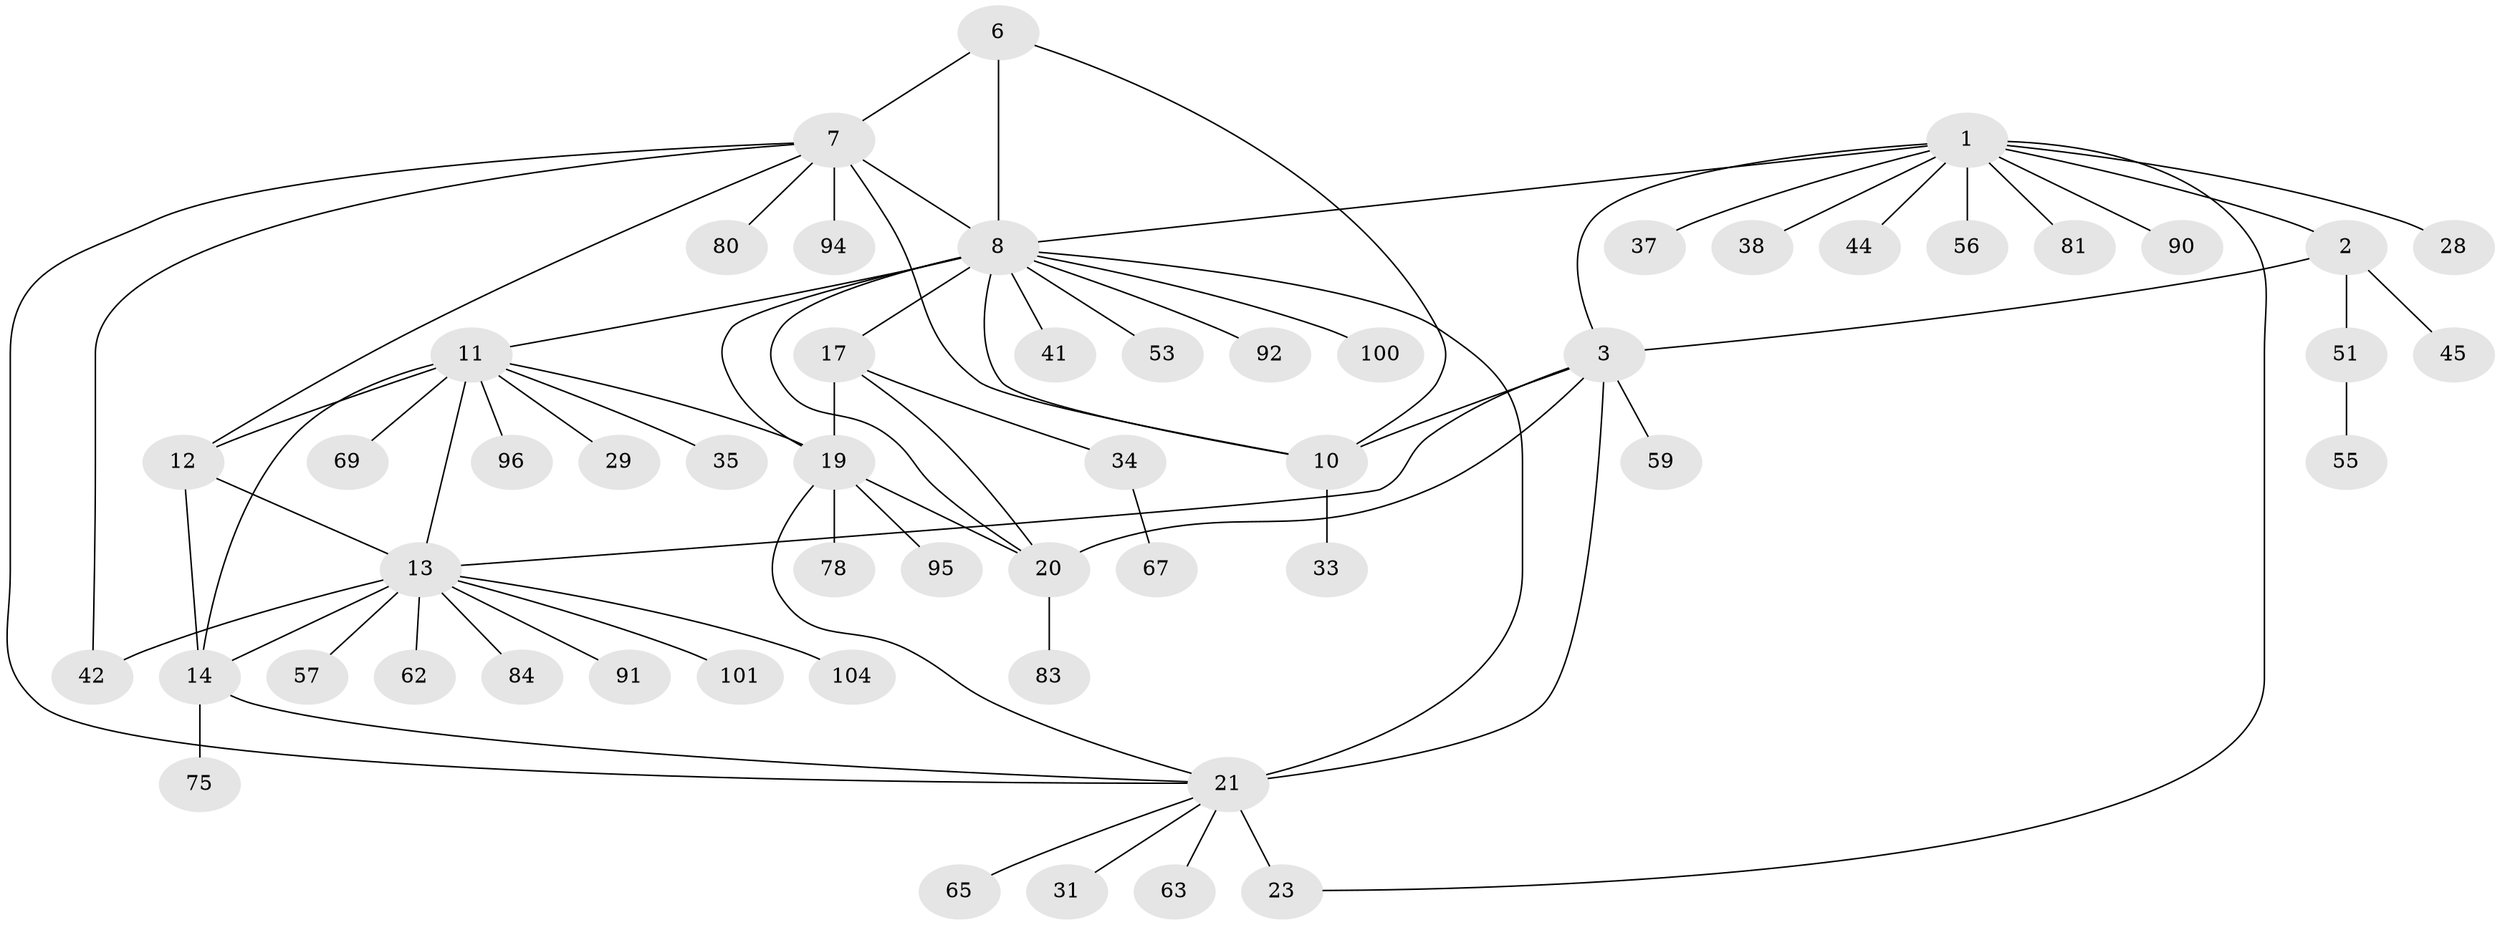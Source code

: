 // original degree distribution, {10: 0.037037037037037035, 6: 0.05555555555555555, 7: 0.037037037037037035, 8: 0.027777777777777776, 4: 0.009259259259259259, 9: 0.018518518518518517, 5: 0.027777777777777776, 12: 0.009259259259259259, 11: 0.009259259259259259, 1: 0.5925925925925926, 3: 0.05555555555555555, 2: 0.12037037037037036}
// Generated by graph-tools (version 1.1) at 2025/16/03/09/25 04:16:02]
// undirected, 54 vertices, 74 edges
graph export_dot {
graph [start="1"]
  node [color=gray90,style=filled];
  1 [super="+4"];
  2;
  3 [super="+98"];
  6 [super="+9"];
  7;
  8 [super="+40+16"];
  10;
  11;
  12 [super="+15+64"];
  13;
  14;
  17 [super="+18+76+99+30"];
  19;
  20 [super="+49"];
  21 [super="+47+26+22+27+36"];
  23 [super="+43"];
  28 [super="+93+48"];
  29 [super="+106"];
  31;
  33 [super="+66"];
  34 [super="+60"];
  35;
  37;
  38 [super="+50"];
  41;
  42 [super="+85"];
  44;
  45;
  51 [super="+97"];
  53 [super="+58"];
  55;
  56;
  57;
  59;
  62;
  63;
  65;
  67;
  69;
  75;
  78;
  80;
  81;
  83;
  84;
  90;
  91;
  92;
  94;
  95;
  96;
  100;
  101;
  104;
  1 -- 2 [weight=3];
  1 -- 3 [weight=3];
  1 -- 28;
  1 -- 38;
  1 -- 44;
  1 -- 81;
  1 -- 90;
  1 -- 8;
  1 -- 37;
  1 -- 23;
  1 -- 56;
  2 -- 3;
  2 -- 45;
  2 -- 51;
  3 -- 10;
  3 -- 13;
  3 -- 20;
  3 -- 59;
  3 -- 21;
  6 -- 7 [weight=2];
  6 -- 8 [weight=2];
  6 -- 10 [weight=2];
  7 -- 8;
  7 -- 10;
  7 -- 42;
  7 -- 80;
  7 -- 94;
  7 -- 12;
  7 -- 21;
  8 -- 10;
  8 -- 41;
  8 -- 92;
  8 -- 100;
  8 -- 11;
  8 -- 21;
  8 -- 17 [weight=2];
  8 -- 19;
  8 -- 20;
  8 -- 53;
  10 -- 33;
  11 -- 12 [weight=2];
  11 -- 13;
  11 -- 14;
  11 -- 19;
  11 -- 29;
  11 -- 35;
  11 -- 69;
  11 -- 96;
  12 -- 13 [weight=2];
  12 -- 14 [weight=2];
  13 -- 14;
  13 -- 42;
  13 -- 57;
  13 -- 62;
  13 -- 84;
  13 -- 91;
  13 -- 101;
  13 -- 104;
  14 -- 75;
  14 -- 21;
  17 -- 19 [weight=2];
  17 -- 20 [weight=2];
  17 -- 34;
  19 -- 20;
  19 -- 78;
  19 -- 95;
  19 -- 21;
  20 -- 83;
  21 -- 23 [weight=4];
  21 -- 31;
  21 -- 63;
  21 -- 65;
  34 -- 67;
  51 -- 55;
}
